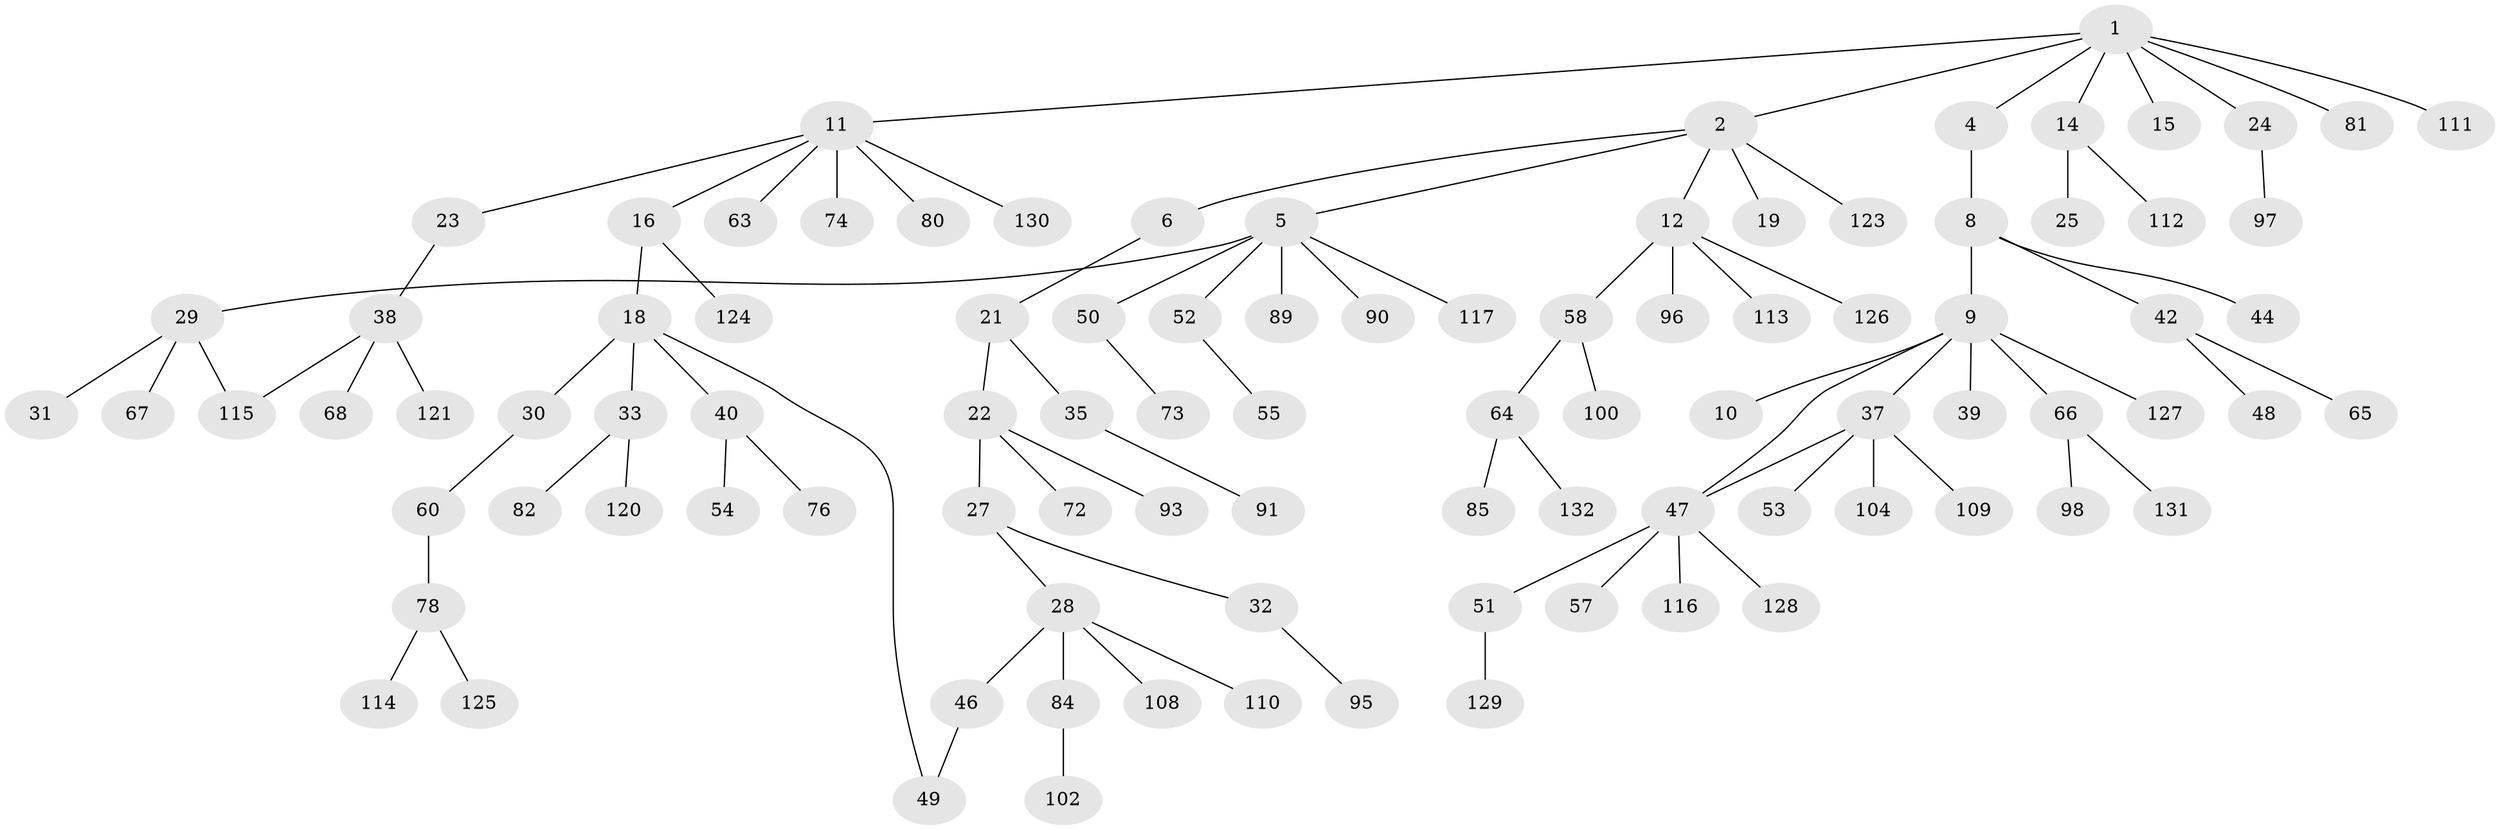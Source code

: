 // original degree distribution, {8: 0.007575757575757576, 3: 0.13636363636363635, 5: 0.045454545454545456, 2: 0.24242424242424243, 6: 0.015151515151515152, 1: 0.48484848484848486, 4: 0.06818181818181818}
// Generated by graph-tools (version 1.1) at 2025/41/03/06/25 10:41:29]
// undirected, 96 vertices, 98 edges
graph export_dot {
graph [start="1"]
  node [color=gray90,style=filled];
  1 [super="+71"];
  2 [super="+3"];
  4;
  5 [super="+17"];
  6 [super="+7"];
  8 [super="+83"];
  9 [super="+20"];
  10;
  11 [super="+13"];
  12 [super="+92"];
  14;
  15 [super="+75"];
  16 [super="+41"];
  18 [super="+26"];
  19 [super="+94"];
  21 [super="+119"];
  22 [super="+34"];
  23 [super="+101"];
  24;
  25;
  27;
  28 [super="+79"];
  29 [super="+59"];
  30;
  31 [super="+36"];
  32;
  33 [super="+87"];
  35;
  37 [super="+62"];
  38 [super="+45"];
  39;
  40;
  42 [super="+43"];
  44 [super="+56"];
  46;
  47 [super="+69"];
  48;
  49 [super="+122"];
  50;
  51;
  52 [super="+70"];
  53 [super="+61"];
  54 [super="+77"];
  55;
  57 [super="+105"];
  58;
  60;
  63;
  64 [super="+103"];
  65 [super="+86"];
  66;
  67;
  68 [super="+107"];
  72;
  73 [super="+99"];
  74;
  76;
  78;
  80;
  81 [super="+106"];
  82;
  84 [super="+88"];
  85;
  89;
  90;
  91;
  93;
  95;
  96;
  97;
  98;
  100 [super="+118"];
  102;
  104;
  108;
  109;
  110;
  111;
  112;
  113;
  114;
  115;
  116;
  117;
  120;
  121;
  123;
  124;
  125;
  126;
  127;
  128;
  129;
  130;
  131;
  132;
  1 -- 2;
  1 -- 4;
  1 -- 11;
  1 -- 14;
  1 -- 15;
  1 -- 24;
  1 -- 81;
  1 -- 111;
  2 -- 6;
  2 -- 19;
  2 -- 5;
  2 -- 123;
  2 -- 12;
  4 -- 8;
  5 -- 29;
  5 -- 52;
  5 -- 89;
  5 -- 90;
  5 -- 50;
  5 -- 117;
  6 -- 21;
  8 -- 9;
  8 -- 42;
  8 -- 44;
  9 -- 10;
  9 -- 37;
  9 -- 39;
  9 -- 47;
  9 -- 66;
  9 -- 127;
  11 -- 63;
  11 -- 74;
  11 -- 80;
  11 -- 16;
  11 -- 130;
  11 -- 23;
  12 -- 58;
  12 -- 96;
  12 -- 113;
  12 -- 126;
  14 -- 25;
  14 -- 112;
  16 -- 18;
  16 -- 124;
  18 -- 33;
  18 -- 40;
  18 -- 30;
  18 -- 49;
  21 -- 22;
  21 -- 35;
  22 -- 27;
  22 -- 72;
  22 -- 93;
  23 -- 38;
  24 -- 97;
  27 -- 28;
  27 -- 32;
  28 -- 46;
  28 -- 84;
  28 -- 108;
  28 -- 110;
  29 -- 31;
  29 -- 67;
  29 -- 115;
  30 -- 60;
  32 -- 95;
  33 -- 82;
  33 -- 120;
  35 -- 91;
  37 -- 53;
  37 -- 109;
  37 -- 47;
  37 -- 104;
  38 -- 121;
  38 -- 115;
  38 -- 68;
  40 -- 54;
  40 -- 76;
  42 -- 48;
  42 -- 65;
  46 -- 49;
  47 -- 51;
  47 -- 57;
  47 -- 128;
  47 -- 116;
  50 -- 73;
  51 -- 129;
  52 -- 55;
  58 -- 64;
  58 -- 100;
  60 -- 78;
  64 -- 85;
  64 -- 132;
  66 -- 98;
  66 -- 131;
  78 -- 114;
  78 -- 125;
  84 -- 102;
}
